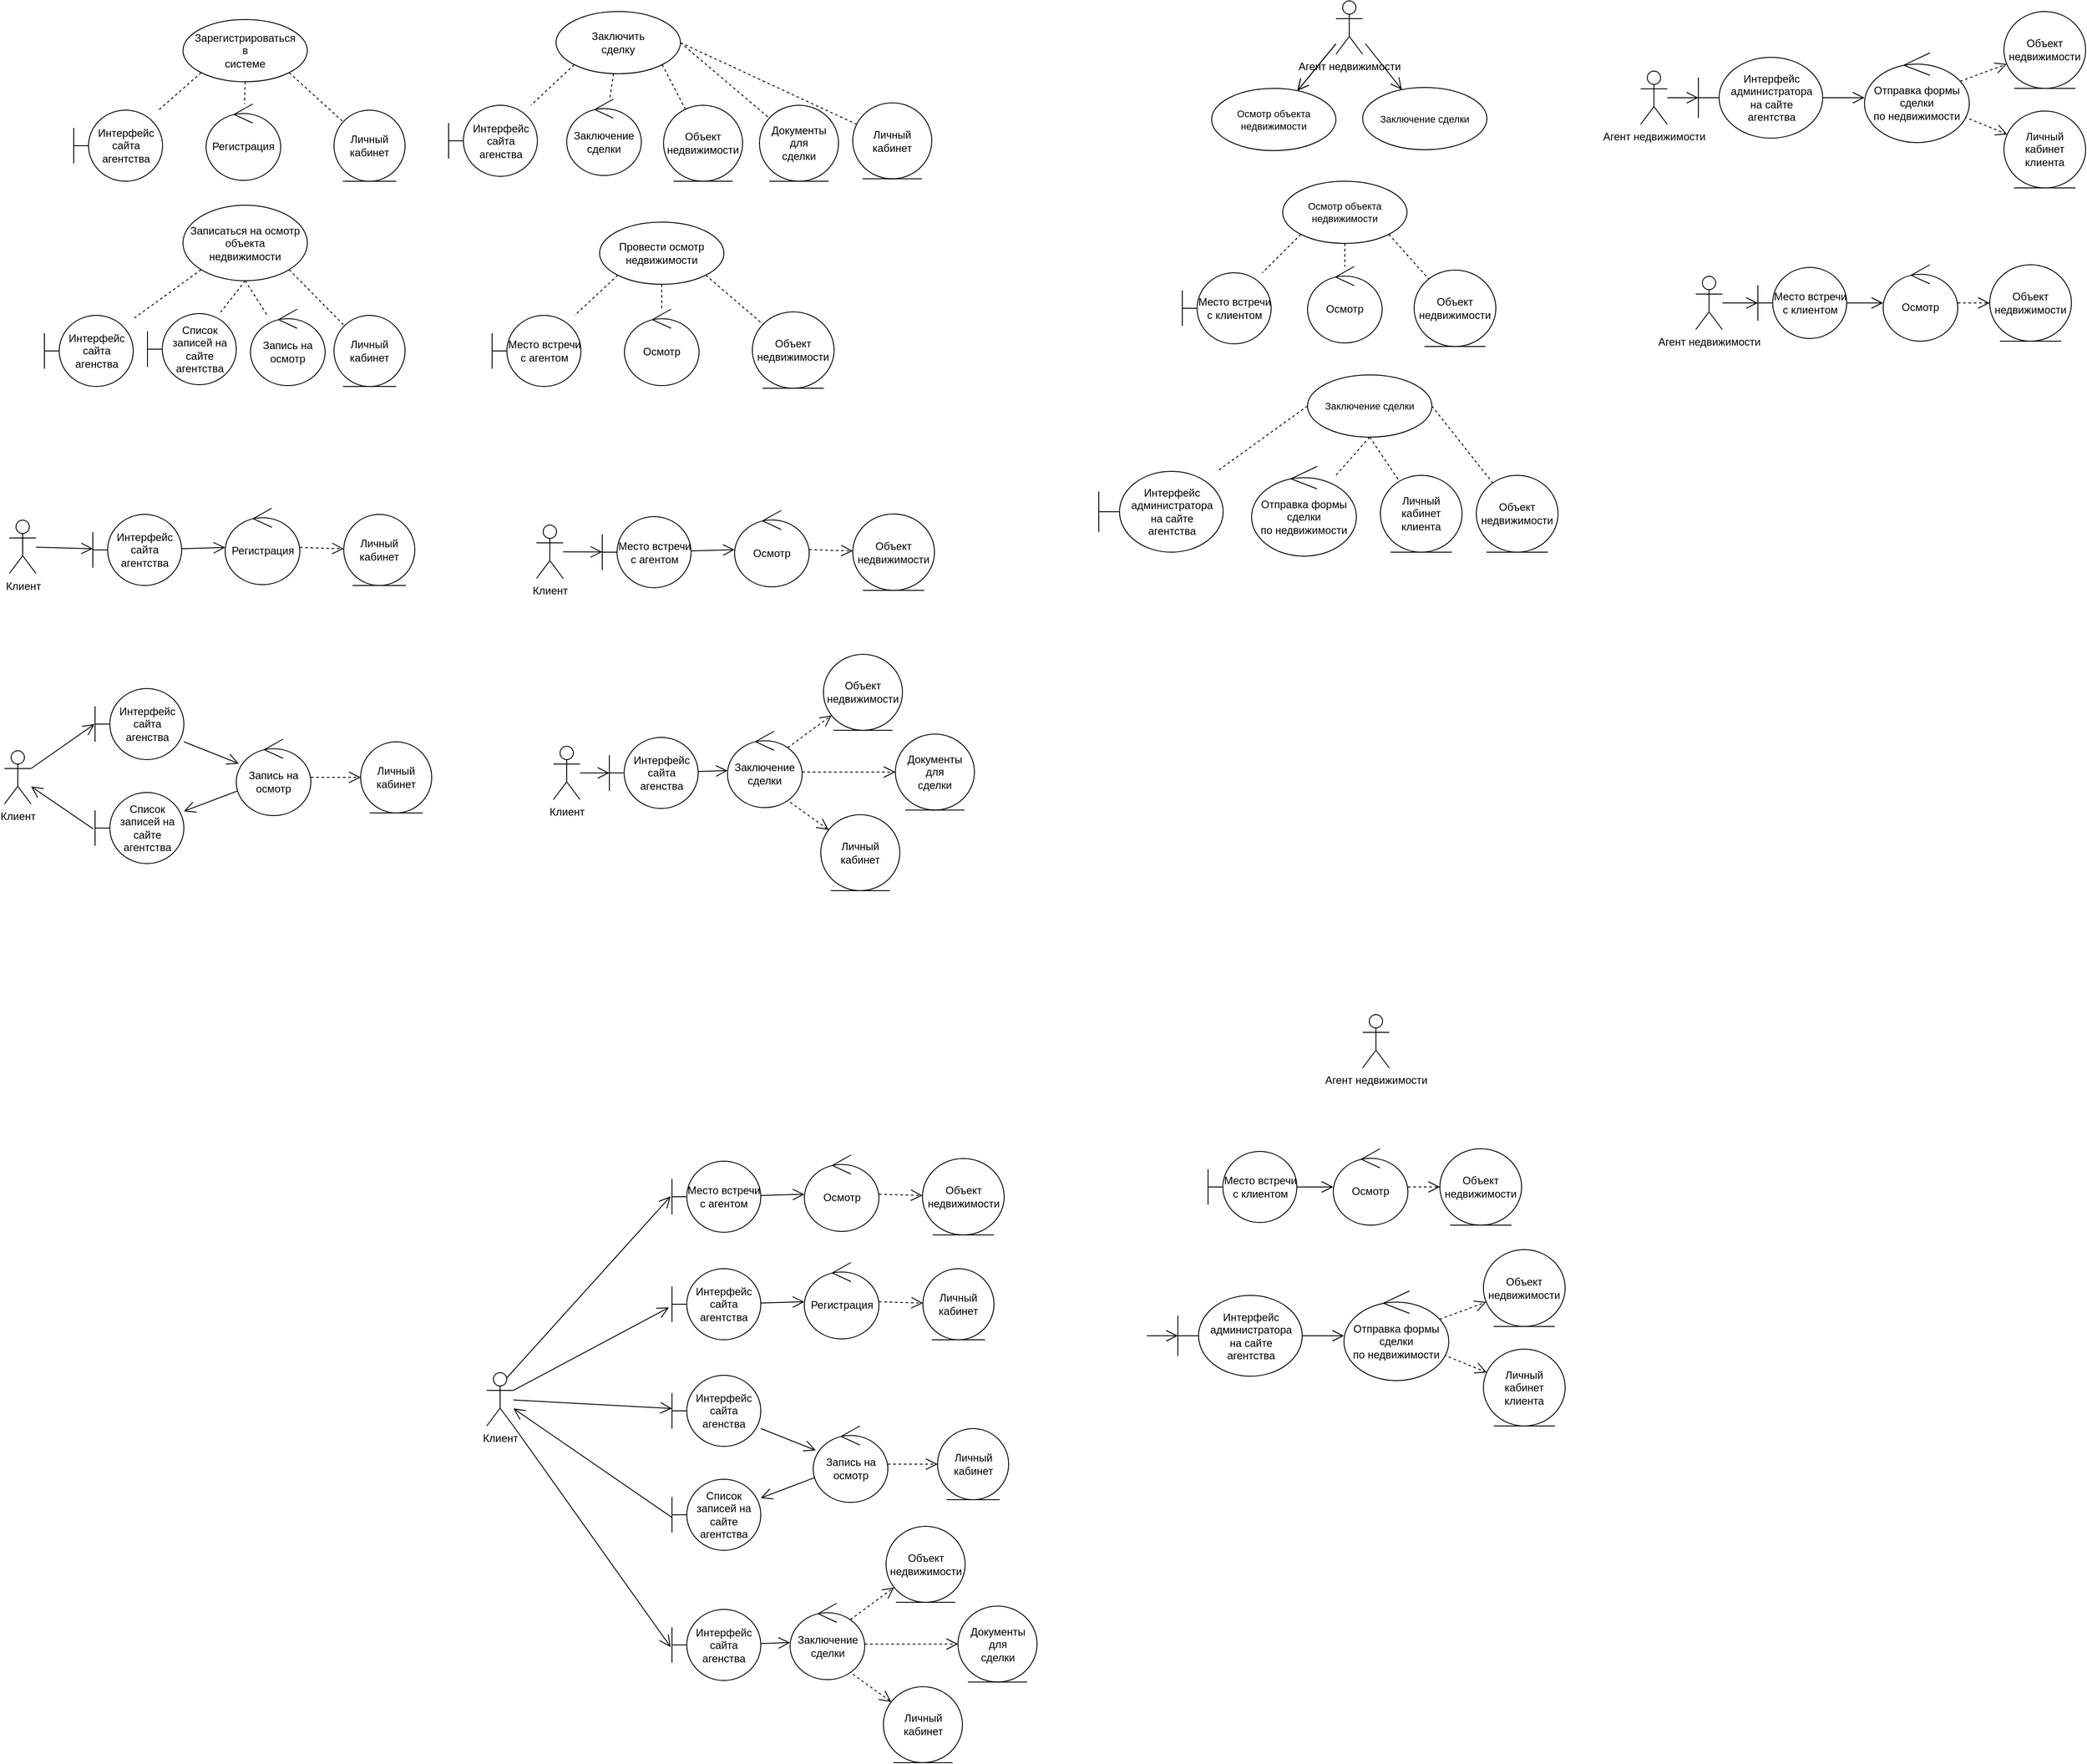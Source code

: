 <mxfile version="24.0.5" type="github">
  <diagram name="Страница — 1" id="sMpfv1vUQwmXqTF9oKSZ">
    <mxGraphModel dx="1878" dy="1185" grid="0" gridSize="10" guides="1" tooltips="1" connect="1" arrows="1" fold="1" page="1" pageScale="1" pageWidth="3300" pageHeight="4681" math="0" shadow="0">
      <root>
        <mxCell id="0" />
        <mxCell id="1" parent="0" />
        <mxCell id="YY63stGorWPtqNPKm8e1-54" value="" style="edgeStyle=none;rounded=0;orthogonalLoop=1;jettySize=auto;html=1;strokeColor=default;align=center;verticalAlign=middle;fontFamily=Helvetica;fontSize=11;fontColor=default;labelBackgroundColor=default;endArrow=open;endFill=0;strokeWidth=1;endSize=11;startSize=11;" edge="1" parent="1" source="w3AdDSWSRcpGqZ1iqoAT-1" target="YY63stGorWPtqNPKm8e1-41">
          <mxGeometry relative="1" as="geometry" />
        </mxCell>
        <mxCell id="w3AdDSWSRcpGqZ1iqoAT-1" value="Клиент" style="shape=umlActor;verticalLabelPosition=bottom;verticalAlign=top;html=1;outlineConnect=0;" parent="1" vertex="1">
          <mxGeometry x="66.5" y="615.5" width="30" height="60" as="geometry" />
        </mxCell>
        <mxCell id="YY63stGorWPtqNPKm8e1-1" value="Интерфейс&lt;div&gt;сайта&lt;/div&gt;&lt;div&gt;агентства&lt;/div&gt;" style="shape=umlBoundary;whiteSpace=wrap;html=1;" vertex="1" parent="1">
          <mxGeometry x="139" y="154" width="100" height="80" as="geometry" />
        </mxCell>
        <mxCell id="YY63stGorWPtqNPKm8e1-2" value="Личный кабинет" style="ellipse;shape=umlEntity;whiteSpace=wrap;html=1;" vertex="1" parent="1">
          <mxGeometry x="432" y="154" width="80" height="80" as="geometry" />
        </mxCell>
        <mxCell id="YY63stGorWPtqNPKm8e1-3" value="Регистрация" style="ellipse;shape=umlControl;whiteSpace=wrap;html=1;" vertex="1" parent="1">
          <mxGeometry x="288" y="147" width="84" height="86" as="geometry" />
        </mxCell>
        <mxCell id="YY63stGorWPtqNPKm8e1-24" style="edgeStyle=none;rounded=0;orthogonalLoop=1;jettySize=auto;html=1;exitX=0;exitY=1;exitDx=0;exitDy=0;dashed=1;strokeColor=default;align=center;verticalAlign=middle;fontFamily=Helvetica;fontSize=11;fontColor=default;labelBackgroundColor=default;endArrow=none;endFill=0;" edge="1" parent="1" source="YY63stGorWPtqNPKm8e1-4" target="YY63stGorWPtqNPKm8e1-21">
          <mxGeometry relative="1" as="geometry" />
        </mxCell>
        <mxCell id="YY63stGorWPtqNPKm8e1-25" style="edgeStyle=none;rounded=0;orthogonalLoop=1;jettySize=auto;html=1;exitX=0.5;exitY=1;exitDx=0;exitDy=0;dashed=1;strokeColor=default;align=center;verticalAlign=middle;fontFamily=Helvetica;fontSize=11;fontColor=default;labelBackgroundColor=default;endArrow=none;endFill=0;" edge="1" parent="1" source="YY63stGorWPtqNPKm8e1-4" target="YY63stGorWPtqNPKm8e1-23">
          <mxGeometry relative="1" as="geometry" />
        </mxCell>
        <mxCell id="YY63stGorWPtqNPKm8e1-26" style="edgeStyle=none;rounded=0;orthogonalLoop=1;jettySize=auto;html=1;exitX=1;exitY=1;exitDx=0;exitDy=0;dashed=1;strokeColor=default;align=center;verticalAlign=middle;fontFamily=Helvetica;fontSize=11;fontColor=default;labelBackgroundColor=default;endArrow=none;endFill=0;" edge="1" parent="1" source="YY63stGorWPtqNPKm8e1-4" target="YY63stGorWPtqNPKm8e1-22">
          <mxGeometry relative="1" as="geometry" />
        </mxCell>
        <mxCell id="YY63stGorWPtqNPKm8e1-4" value="Провести осмотр&lt;div&gt;недвижимости&lt;/div&gt;" style="ellipse;whiteSpace=wrap;html=1;" vertex="1" parent="1">
          <mxGeometry x="731" y="280" width="140" height="70" as="geometry" />
        </mxCell>
        <mxCell id="YY63stGorWPtqNPKm8e1-15" style="edgeStyle=none;rounded=0;orthogonalLoop=1;jettySize=auto;html=1;exitX=0;exitY=1;exitDx=0;exitDy=0;dashed=1;strokeColor=default;align=center;verticalAlign=middle;fontFamily=Helvetica;fontSize=11;fontColor=default;labelBackgroundColor=default;endArrow=none;endFill=0;" edge="1" parent="1" source="YY63stGorWPtqNPKm8e1-5" target="YY63stGorWPtqNPKm8e1-12">
          <mxGeometry relative="1" as="geometry" />
        </mxCell>
        <mxCell id="YY63stGorWPtqNPKm8e1-16" style="edgeStyle=none;rounded=0;orthogonalLoop=1;jettySize=auto;html=1;exitX=0.5;exitY=1;exitDx=0;exitDy=0;dashed=1;strokeColor=default;align=center;verticalAlign=middle;fontFamily=Helvetica;fontSize=11;fontColor=default;labelBackgroundColor=default;endArrow=none;endFill=0;" edge="1" parent="1" source="YY63stGorWPtqNPKm8e1-5" target="YY63stGorWPtqNPKm8e1-14">
          <mxGeometry relative="1" as="geometry" />
        </mxCell>
        <mxCell id="YY63stGorWPtqNPKm8e1-17" style="edgeStyle=none;rounded=0;orthogonalLoop=1;jettySize=auto;html=1;exitX=1;exitY=1;exitDx=0;exitDy=0;dashed=1;strokeColor=default;align=center;verticalAlign=middle;fontFamily=Helvetica;fontSize=11;fontColor=default;labelBackgroundColor=default;endArrow=none;endFill=0;" edge="1" parent="1" source="YY63stGorWPtqNPKm8e1-5" target="YY63stGorWPtqNPKm8e1-13">
          <mxGeometry relative="1" as="geometry" />
        </mxCell>
        <mxCell id="YY63stGorWPtqNPKm8e1-38" style="edgeStyle=none;rounded=0;orthogonalLoop=1;jettySize=auto;html=1;exitX=0.5;exitY=1;exitDx=0;exitDy=0;dashed=1;strokeColor=default;align=center;verticalAlign=middle;fontFamily=Helvetica;fontSize=11;fontColor=default;labelBackgroundColor=default;endArrow=none;endFill=0;" edge="1" parent="1" source="YY63stGorWPtqNPKm8e1-5" target="YY63stGorWPtqNPKm8e1-36">
          <mxGeometry relative="1" as="geometry" />
        </mxCell>
        <mxCell id="YY63stGorWPtqNPKm8e1-5" value="Записаться на осмотр&lt;div&gt;объекта&lt;/div&gt;&lt;div&gt;недвижимости&lt;/div&gt;" style="ellipse;whiteSpace=wrap;html=1;" vertex="1" parent="1">
          <mxGeometry x="262" y="261" width="140" height="85" as="geometry" />
        </mxCell>
        <mxCell id="YY63stGorWPtqNPKm8e1-27" style="edgeStyle=none;rounded=0;orthogonalLoop=1;jettySize=auto;html=1;exitX=0;exitY=1;exitDx=0;exitDy=0;dashed=1;strokeColor=default;align=center;verticalAlign=middle;fontFamily=Helvetica;fontSize=11;fontColor=default;labelBackgroundColor=default;endArrow=none;endFill=0;" edge="1" parent="1" source="YY63stGorWPtqNPKm8e1-6" target="YY63stGorWPtqNPKm8e1-18">
          <mxGeometry relative="1" as="geometry" />
        </mxCell>
        <mxCell id="YY63stGorWPtqNPKm8e1-28" value="" style="edgeStyle=none;rounded=0;orthogonalLoop=1;jettySize=auto;html=1;dashed=1;strokeColor=default;align=center;verticalAlign=middle;fontFamily=Helvetica;fontSize=11;fontColor=default;labelBackgroundColor=default;endArrow=none;endFill=0;" edge="1" parent="1" source="YY63stGorWPtqNPKm8e1-6" target="YY63stGorWPtqNPKm8e1-20">
          <mxGeometry relative="1" as="geometry" />
        </mxCell>
        <mxCell id="YY63stGorWPtqNPKm8e1-29" style="edgeStyle=none;rounded=0;orthogonalLoop=1;jettySize=auto;html=1;exitX=1;exitY=1;exitDx=0;exitDy=0;dashed=1;strokeColor=default;align=center;verticalAlign=middle;fontFamily=Helvetica;fontSize=11;fontColor=default;labelBackgroundColor=default;endArrow=none;endFill=0;" edge="1" parent="1" source="YY63stGorWPtqNPKm8e1-6" target="YY63stGorWPtqNPKm8e1-19">
          <mxGeometry relative="1" as="geometry" />
        </mxCell>
        <mxCell id="YY63stGorWPtqNPKm8e1-33" style="edgeStyle=none;rounded=0;orthogonalLoop=1;jettySize=auto;html=1;exitX=1;exitY=0.5;exitDx=0;exitDy=0;dashed=1;strokeColor=default;align=center;verticalAlign=middle;fontFamily=Helvetica;fontSize=11;fontColor=default;labelBackgroundColor=default;endArrow=none;endFill=0;" edge="1" parent="1" source="YY63stGorWPtqNPKm8e1-6" target="YY63stGorWPtqNPKm8e1-32">
          <mxGeometry relative="1" as="geometry" />
        </mxCell>
        <mxCell id="YY63stGorWPtqNPKm8e1-40" style="edgeStyle=none;rounded=0;orthogonalLoop=1;jettySize=auto;html=1;exitX=1;exitY=0.5;exitDx=0;exitDy=0;dashed=1;strokeColor=default;align=center;verticalAlign=middle;fontFamily=Helvetica;fontSize=11;fontColor=default;labelBackgroundColor=default;endArrow=none;endFill=0;" edge="1" parent="1" source="YY63stGorWPtqNPKm8e1-6" target="YY63stGorWPtqNPKm8e1-39">
          <mxGeometry relative="1" as="geometry" />
        </mxCell>
        <mxCell id="YY63stGorWPtqNPKm8e1-6" value="Заключить&lt;div&gt;сделку&lt;/div&gt;" style="ellipse;whiteSpace=wrap;html=1;" vertex="1" parent="1">
          <mxGeometry x="682" y="43" width="140" height="70" as="geometry" />
        </mxCell>
        <mxCell id="YY63stGorWPtqNPKm8e1-8" style="rounded=0;orthogonalLoop=1;jettySize=auto;html=1;exitX=0;exitY=1;exitDx=0;exitDy=0;dashed=1;endArrow=none;endFill=0;" edge="1" parent="1" source="YY63stGorWPtqNPKm8e1-7" target="YY63stGorWPtqNPKm8e1-1">
          <mxGeometry relative="1" as="geometry" />
        </mxCell>
        <mxCell id="YY63stGorWPtqNPKm8e1-10" style="edgeStyle=none;rounded=0;orthogonalLoop=1;jettySize=auto;html=1;exitX=0.5;exitY=1;exitDx=0;exitDy=0;dashed=1;strokeColor=default;align=center;verticalAlign=middle;fontFamily=Helvetica;fontSize=11;fontColor=default;labelBackgroundColor=default;endArrow=none;endFill=0;" edge="1" parent="1" source="YY63stGorWPtqNPKm8e1-7" target="YY63stGorWPtqNPKm8e1-3">
          <mxGeometry relative="1" as="geometry" />
        </mxCell>
        <mxCell id="YY63stGorWPtqNPKm8e1-11" style="edgeStyle=none;rounded=0;orthogonalLoop=1;jettySize=auto;html=1;exitX=1;exitY=1;exitDx=0;exitDy=0;dashed=1;strokeColor=default;align=center;verticalAlign=middle;fontFamily=Helvetica;fontSize=11;fontColor=default;labelBackgroundColor=default;endArrow=none;endFill=0;" edge="1" parent="1" source="YY63stGorWPtqNPKm8e1-7" target="YY63stGorWPtqNPKm8e1-2">
          <mxGeometry relative="1" as="geometry" />
        </mxCell>
        <mxCell id="YY63stGorWPtqNPKm8e1-7" value="Зарегистрироваться&lt;div&gt;в&lt;/div&gt;&lt;div&gt;системе&lt;/div&gt;" style="ellipse;whiteSpace=wrap;html=1;" vertex="1" parent="1">
          <mxGeometry x="262" y="52" width="140" height="70" as="geometry" />
        </mxCell>
        <mxCell id="YY63stGorWPtqNPKm8e1-12" value="Интерфейс&lt;div&gt;сайта&lt;/div&gt;&lt;div&gt;агенства&lt;/div&gt;" style="shape=umlBoundary;whiteSpace=wrap;html=1;" vertex="1" parent="1">
          <mxGeometry x="106" y="385" width="100" height="80" as="geometry" />
        </mxCell>
        <mxCell id="YY63stGorWPtqNPKm8e1-13" value="Личный кабинет" style="ellipse;shape=umlEntity;whiteSpace=wrap;html=1;" vertex="1" parent="1">
          <mxGeometry x="432" y="385" width="80" height="80" as="geometry" />
        </mxCell>
        <mxCell id="YY63stGorWPtqNPKm8e1-14" value="Запись на&lt;div&gt;осмотр&lt;/div&gt;" style="ellipse;shape=umlControl;whiteSpace=wrap;html=1;" vertex="1" parent="1">
          <mxGeometry x="338" y="378" width="84" height="86" as="geometry" />
        </mxCell>
        <mxCell id="YY63stGorWPtqNPKm8e1-18" value="Интерфейс&lt;div&gt;сайта&lt;/div&gt;&lt;div&gt;агенства&lt;/div&gt;" style="shape=umlBoundary;whiteSpace=wrap;html=1;" vertex="1" parent="1">
          <mxGeometry x="561" y="148.5" width="100" height="80" as="geometry" />
        </mxCell>
        <mxCell id="YY63stGorWPtqNPKm8e1-19" value="Объект недвижимости" style="ellipse;shape=umlEntity;whiteSpace=wrap;html=1;" vertex="1" parent="1">
          <mxGeometry x="803" y="148.5" width="89" height="85.5" as="geometry" />
        </mxCell>
        <mxCell id="YY63stGorWPtqNPKm8e1-20" value="Заключение&lt;div&gt;сделки&lt;/div&gt;" style="ellipse;shape=umlControl;whiteSpace=wrap;html=1;" vertex="1" parent="1">
          <mxGeometry x="694" y="141.5" width="84" height="86" as="geometry" />
        </mxCell>
        <mxCell id="YY63stGorWPtqNPKm8e1-21" value="Место встречи с агентом" style="shape=umlBoundary;whiteSpace=wrap;html=1;" vertex="1" parent="1">
          <mxGeometry x="610" y="385" width="100" height="80" as="geometry" />
        </mxCell>
        <mxCell id="YY63stGorWPtqNPKm8e1-22" value="Объект&lt;div&gt;недвижимости&lt;/div&gt;" style="ellipse;shape=umlEntity;whiteSpace=wrap;html=1;" vertex="1" parent="1">
          <mxGeometry x="903" y="381" width="92" height="86" as="geometry" />
        </mxCell>
        <mxCell id="YY63stGorWPtqNPKm8e1-23" value="Осмотр" style="ellipse;shape=umlControl;whiteSpace=wrap;html=1;" vertex="1" parent="1">
          <mxGeometry x="759" y="378" width="84" height="86" as="geometry" />
        </mxCell>
        <mxCell id="YY63stGorWPtqNPKm8e1-32" value="Документы&lt;div&gt;для&lt;/div&gt;&lt;div&gt;сделки&lt;/div&gt;" style="ellipse;shape=umlEntity;whiteSpace=wrap;html=1;" vertex="1" parent="1">
          <mxGeometry x="911" y="148.5" width="89" height="85.5" as="geometry" />
        </mxCell>
        <mxCell id="YY63stGorWPtqNPKm8e1-36" value="Список записей на сайте&lt;div&gt;агентства&lt;/div&gt;" style="shape=umlBoundary;whiteSpace=wrap;html=1;" vertex="1" parent="1">
          <mxGeometry x="222" y="383" width="100" height="80" as="geometry" />
        </mxCell>
        <mxCell id="YY63stGorWPtqNPKm8e1-39" value="Личный кабинет" style="ellipse;shape=umlEntity;whiteSpace=wrap;html=1;" vertex="1" parent="1">
          <mxGeometry x="1016" y="145.75" width="89" height="85.5" as="geometry" />
        </mxCell>
        <mxCell id="YY63stGorWPtqNPKm8e1-55" value="" style="edgeStyle=none;rounded=0;orthogonalLoop=1;jettySize=auto;html=1;strokeColor=default;strokeWidth=1;align=center;verticalAlign=middle;fontFamily=Helvetica;fontSize=11;fontColor=default;labelBackgroundColor=default;startSize=11;endArrow=open;endFill=0;endSize=11;" edge="1" parent="1" source="YY63stGorWPtqNPKm8e1-41" target="YY63stGorWPtqNPKm8e1-43">
          <mxGeometry relative="1" as="geometry" />
        </mxCell>
        <mxCell id="YY63stGorWPtqNPKm8e1-41" value="Интерфейс&lt;div&gt;сайта&lt;/div&gt;&lt;div&gt;агентства&lt;/div&gt;" style="shape=umlBoundary;whiteSpace=wrap;html=1;" vertex="1" parent="1">
          <mxGeometry x="160.5" y="609" width="100" height="80" as="geometry" />
        </mxCell>
        <mxCell id="YY63stGorWPtqNPKm8e1-42" value="Личный кабинет" style="ellipse;shape=umlEntity;whiteSpace=wrap;html=1;" vertex="1" parent="1">
          <mxGeometry x="443" y="609" width="80" height="80" as="geometry" />
        </mxCell>
        <mxCell id="YY63stGorWPtqNPKm8e1-56" value="" style="edgeStyle=none;rounded=0;orthogonalLoop=1;jettySize=auto;html=1;strokeColor=default;strokeWidth=1;align=center;verticalAlign=middle;fontFamily=Helvetica;fontSize=11;fontColor=default;labelBackgroundColor=default;startSize=11;endArrow=open;endFill=0;endSize=11;dashed=1;" edge="1" parent="1" source="YY63stGorWPtqNPKm8e1-43" target="YY63stGorWPtqNPKm8e1-42">
          <mxGeometry relative="1" as="geometry" />
        </mxCell>
        <mxCell id="YY63stGorWPtqNPKm8e1-43" value="Регистрация" style="ellipse;shape=umlControl;whiteSpace=wrap;html=1;" vertex="1" parent="1">
          <mxGeometry x="309.5" y="602" width="84" height="86" as="geometry" />
        </mxCell>
        <mxCell id="YY63stGorWPtqNPKm8e1-47" value="Клиент" style="shape=umlActor;verticalLabelPosition=bottom;verticalAlign=top;html=1;outlineConnect=0;" vertex="1" parent="1">
          <mxGeometry x="61" y="875" width="30" height="60" as="geometry" />
        </mxCell>
        <mxCell id="YY63stGorWPtqNPKm8e1-58" value="" style="edgeStyle=none;rounded=0;orthogonalLoop=1;jettySize=auto;html=1;strokeColor=default;strokeWidth=1;align=center;verticalAlign=middle;fontFamily=Helvetica;fontSize=11;fontColor=default;labelBackgroundColor=default;startSize=11;endArrow=open;endFill=0;endSize=11;" edge="1" parent="1" source="YY63stGorWPtqNPKm8e1-49" target="YY63stGorWPtqNPKm8e1-51">
          <mxGeometry relative="1" as="geometry" />
        </mxCell>
        <mxCell id="YY63stGorWPtqNPKm8e1-49" value="Интерфейс&lt;div&gt;сайта&lt;/div&gt;&lt;div&gt;агенства&lt;/div&gt;" style="shape=umlBoundary;whiteSpace=wrap;html=1;" vertex="1" parent="1">
          <mxGeometry x="163" y="805" width="100" height="80" as="geometry" />
        </mxCell>
        <mxCell id="YY63stGorWPtqNPKm8e1-50" value="Личный кабинет" style="ellipse;shape=umlEntity;whiteSpace=wrap;html=1;" vertex="1" parent="1">
          <mxGeometry x="462" y="865" width="80" height="80" as="geometry" />
        </mxCell>
        <mxCell id="YY63stGorWPtqNPKm8e1-59" value="" style="edgeStyle=none;rounded=0;orthogonalLoop=1;jettySize=auto;html=1;strokeColor=default;strokeWidth=1;align=center;verticalAlign=middle;fontFamily=Helvetica;fontSize=11;fontColor=default;labelBackgroundColor=default;startSize=11;endArrow=open;endFill=0;endSize=11;dashed=1;" edge="1" parent="1" source="YY63stGorWPtqNPKm8e1-51" target="YY63stGorWPtqNPKm8e1-50">
          <mxGeometry relative="1" as="geometry" />
        </mxCell>
        <mxCell id="YY63stGorWPtqNPKm8e1-60" value="" style="edgeStyle=none;rounded=0;orthogonalLoop=1;jettySize=auto;html=1;strokeColor=default;strokeWidth=1;align=center;verticalAlign=middle;fontFamily=Helvetica;fontSize=11;fontColor=default;labelBackgroundColor=default;startSize=11;endArrow=open;endFill=0;endSize=11;" edge="1" parent="1" source="YY63stGorWPtqNPKm8e1-51" target="YY63stGorWPtqNPKm8e1-52">
          <mxGeometry relative="1" as="geometry" />
        </mxCell>
        <mxCell id="YY63stGorWPtqNPKm8e1-51" value="Запись на&lt;div&gt;осмотр&lt;/div&gt;" style="ellipse;shape=umlControl;whiteSpace=wrap;html=1;" vertex="1" parent="1">
          <mxGeometry x="322" y="862" width="84" height="86" as="geometry" />
        </mxCell>
        <mxCell id="YY63stGorWPtqNPKm8e1-61" value="" style="edgeStyle=none;rounded=0;orthogonalLoop=1;jettySize=auto;html=1;strokeColor=default;strokeWidth=1;align=center;verticalAlign=middle;fontFamily=Helvetica;fontSize=11;fontColor=default;labelBackgroundColor=default;startSize=11;endArrow=open;endFill=0;endSize=11;exitX=-0.021;exitY=0.512;exitDx=0;exitDy=0;exitPerimeter=0;" edge="1" parent="1" source="YY63stGorWPtqNPKm8e1-52" target="YY63stGorWPtqNPKm8e1-47">
          <mxGeometry relative="1" as="geometry" />
        </mxCell>
        <mxCell id="YY63stGorWPtqNPKm8e1-52" value="Список записей на сайте&lt;div&gt;агентства&lt;/div&gt;" style="shape=umlBoundary;whiteSpace=wrap;html=1;" vertex="1" parent="1">
          <mxGeometry x="163" y="922" width="100" height="80" as="geometry" />
        </mxCell>
        <mxCell id="YY63stGorWPtqNPKm8e1-57" style="edgeStyle=none;rounded=0;orthogonalLoop=1;jettySize=auto;html=1;exitX=1;exitY=0.333;exitDx=0;exitDy=0;exitPerimeter=0;entryX=-0.006;entryY=0.5;entryDx=0;entryDy=0;entryPerimeter=0;strokeColor=default;strokeWidth=1;align=center;verticalAlign=middle;fontFamily=Helvetica;fontSize=11;fontColor=default;labelBackgroundColor=default;startSize=11;endArrow=open;endFill=0;endSize=11;" edge="1" parent="1" source="YY63stGorWPtqNPKm8e1-47" target="YY63stGorWPtqNPKm8e1-49">
          <mxGeometry relative="1" as="geometry" />
        </mxCell>
        <mxCell id="YY63stGorWPtqNPKm8e1-66" value="" style="edgeStyle=none;rounded=0;orthogonalLoop=1;jettySize=auto;html=1;strokeColor=default;strokeWidth=1;align=center;verticalAlign=middle;fontFamily=Helvetica;fontSize=11;fontColor=default;labelBackgroundColor=default;startSize=11;endArrow=open;endFill=0;endSize=11;" edge="1" parent="1" source="YY63stGorWPtqNPKm8e1-62" target="YY63stGorWPtqNPKm8e1-63">
          <mxGeometry relative="1" as="geometry" />
        </mxCell>
        <mxCell id="YY63stGorWPtqNPKm8e1-62" value="Клиент" style="shape=umlActor;verticalLabelPosition=bottom;verticalAlign=top;html=1;outlineConnect=0;" vertex="1" parent="1">
          <mxGeometry x="660" y="621" width="30" height="60" as="geometry" />
        </mxCell>
        <mxCell id="YY63stGorWPtqNPKm8e1-67" value="" style="edgeStyle=none;rounded=0;orthogonalLoop=1;jettySize=auto;html=1;strokeColor=default;strokeWidth=1;align=center;verticalAlign=middle;fontFamily=Helvetica;fontSize=11;fontColor=default;labelBackgroundColor=default;startSize=11;endArrow=open;endFill=0;endSize=11;" edge="1" parent="1" source="YY63stGorWPtqNPKm8e1-63" target="YY63stGorWPtqNPKm8e1-65">
          <mxGeometry relative="1" as="geometry" />
        </mxCell>
        <mxCell id="YY63stGorWPtqNPKm8e1-63" value="Место встречи с агентом" style="shape=umlBoundary;whiteSpace=wrap;html=1;" vertex="1" parent="1">
          <mxGeometry x="734" y="611.5" width="100" height="80" as="geometry" />
        </mxCell>
        <mxCell id="YY63stGorWPtqNPKm8e1-64" value="Объект&lt;div&gt;недвижимости&lt;/div&gt;" style="ellipse;shape=umlEntity;whiteSpace=wrap;html=1;" vertex="1" parent="1">
          <mxGeometry x="1016" y="608.5" width="92" height="86" as="geometry" />
        </mxCell>
        <mxCell id="YY63stGorWPtqNPKm8e1-68" value="" style="edgeStyle=none;rounded=0;orthogonalLoop=1;jettySize=auto;html=1;strokeColor=default;strokeWidth=1;align=center;verticalAlign=middle;fontFamily=Helvetica;fontSize=11;fontColor=default;labelBackgroundColor=default;startSize=11;endArrow=open;endFill=0;endSize=11;dashed=1;" edge="1" parent="1" source="YY63stGorWPtqNPKm8e1-65" target="YY63stGorWPtqNPKm8e1-64">
          <mxGeometry relative="1" as="geometry" />
        </mxCell>
        <mxCell id="YY63stGorWPtqNPKm8e1-65" value="Осмотр" style="ellipse;shape=umlControl;whiteSpace=wrap;html=1;" vertex="1" parent="1">
          <mxGeometry x="883" y="604.5" width="84" height="86" as="geometry" />
        </mxCell>
        <mxCell id="YY63stGorWPtqNPKm8e1-77" value="" style="edgeStyle=none;rounded=0;orthogonalLoop=1;jettySize=auto;html=1;strokeColor=default;strokeWidth=1;align=center;verticalAlign=middle;fontFamily=Helvetica;fontSize=11;fontColor=default;labelBackgroundColor=default;startSize=11;endArrow=open;endFill=0;endSize=11;" edge="1" parent="1" source="YY63stGorWPtqNPKm8e1-69" target="YY63stGorWPtqNPKm8e1-71">
          <mxGeometry relative="1" as="geometry" />
        </mxCell>
        <mxCell id="YY63stGorWPtqNPKm8e1-69" value="Интерфейс&lt;div&gt;сайта&lt;/div&gt;&lt;div&gt;агенства&lt;/div&gt;" style="shape=umlBoundary;whiteSpace=wrap;html=1;" vertex="1" parent="1">
          <mxGeometry x="742" y="860" width="100" height="80" as="geometry" />
        </mxCell>
        <mxCell id="YY63stGorWPtqNPKm8e1-70" value="Объект недвижимости" style="ellipse;shape=umlEntity;whiteSpace=wrap;html=1;" vertex="1" parent="1">
          <mxGeometry x="983" y="766.5" width="89" height="85.5" as="geometry" />
        </mxCell>
        <mxCell id="YY63stGorWPtqNPKm8e1-71" value="Заключение&lt;div&gt;сделки&lt;/div&gt;" style="ellipse;shape=umlControl;whiteSpace=wrap;html=1;" vertex="1" parent="1">
          <mxGeometry x="875" y="853" width="84" height="86" as="geometry" />
        </mxCell>
        <mxCell id="YY63stGorWPtqNPKm8e1-72" value="Документы&lt;div&gt;для&lt;/div&gt;&lt;div&gt;сделки&lt;/div&gt;" style="ellipse;shape=umlEntity;whiteSpace=wrap;html=1;" vertex="1" parent="1">
          <mxGeometry x="1064" y="856.25" width="89" height="85.5" as="geometry" />
        </mxCell>
        <mxCell id="YY63stGorWPtqNPKm8e1-73" value="Личный кабинет" style="ellipse;shape=umlEntity;whiteSpace=wrap;html=1;" vertex="1" parent="1">
          <mxGeometry x="980" y="947" width="89" height="85.5" as="geometry" />
        </mxCell>
        <mxCell id="YY63stGorWPtqNPKm8e1-76" value="" style="edgeStyle=none;rounded=0;orthogonalLoop=1;jettySize=auto;html=1;strokeColor=default;strokeWidth=1;align=center;verticalAlign=middle;fontFamily=Helvetica;fontSize=11;fontColor=default;labelBackgroundColor=default;startSize=11;endArrow=open;endFill=0;endSize=11;" edge="1" parent="1" source="YY63stGorWPtqNPKm8e1-75" target="YY63stGorWPtqNPKm8e1-69">
          <mxGeometry relative="1" as="geometry" />
        </mxCell>
        <mxCell id="YY63stGorWPtqNPKm8e1-75" value="Клиент" style="shape=umlActor;verticalLabelPosition=bottom;verticalAlign=top;html=1;outlineConnect=0;" vertex="1" parent="1">
          <mxGeometry x="679" y="870" width="30" height="60" as="geometry" />
        </mxCell>
        <mxCell id="YY63stGorWPtqNPKm8e1-80" value="" style="edgeStyle=none;rounded=0;orthogonalLoop=1;jettySize=auto;html=1;strokeColor=default;strokeWidth=1;align=center;verticalAlign=middle;fontFamily=Helvetica;fontSize=11;fontColor=default;labelBackgroundColor=default;startSize=11;endArrow=open;endFill=0;endSize=11;dashed=1;" edge="1" parent="1" target="YY63stGorWPtqNPKm8e1-72">
          <mxGeometry relative="1" as="geometry">
            <mxPoint x="959" y="899" as="sourcePoint" />
            <mxPoint x="1008" y="901" as="targetPoint" />
          </mxGeometry>
        </mxCell>
        <mxCell id="YY63stGorWPtqNPKm8e1-81" value="" style="edgeStyle=none;rounded=0;orthogonalLoop=1;jettySize=auto;html=1;strokeColor=default;strokeWidth=1;align=center;verticalAlign=middle;fontFamily=Helvetica;fontSize=11;fontColor=default;labelBackgroundColor=default;startSize=11;endArrow=open;endFill=0;endSize=11;dashed=1;exitX=0.807;exitY=0.216;exitDx=0;exitDy=0;exitPerimeter=0;" edge="1" parent="1" source="YY63stGorWPtqNPKm8e1-71" target="YY63stGorWPtqNPKm8e1-70">
          <mxGeometry relative="1" as="geometry">
            <mxPoint x="969" y="909" as="sourcePoint" />
            <mxPoint x="1074" y="909" as="targetPoint" />
          </mxGeometry>
        </mxCell>
        <mxCell id="YY63stGorWPtqNPKm8e1-82" value="" style="edgeStyle=none;rounded=0;orthogonalLoop=1;jettySize=auto;html=1;strokeColor=default;strokeWidth=1;align=center;verticalAlign=middle;fontFamily=Helvetica;fontSize=11;fontColor=default;labelBackgroundColor=default;startSize=11;endArrow=open;endFill=0;endSize=11;dashed=1;exitX=0.841;exitY=0.93;exitDx=0;exitDy=0;exitPerimeter=0;" edge="1" parent="1" source="YY63stGorWPtqNPKm8e1-71" target="YY63stGorWPtqNPKm8e1-73">
          <mxGeometry relative="1" as="geometry">
            <mxPoint x="953" y="882" as="sourcePoint" />
            <mxPoint x="1002" y="845" as="targetPoint" />
          </mxGeometry>
        </mxCell>
        <mxCell id="YY63stGorWPtqNPKm8e1-87" value="" style="edgeStyle=none;rounded=0;orthogonalLoop=1;jettySize=auto;html=1;strokeColor=default;strokeWidth=1;align=center;verticalAlign=middle;fontFamily=Helvetica;fontSize=11;fontColor=default;labelBackgroundColor=default;startSize=11;endArrow=open;endFill=0;endSize=11;" edge="1" parent="1" source="YY63stGorWPtqNPKm8e1-83" target="YY63stGorWPtqNPKm8e1-85">
          <mxGeometry relative="1" as="geometry" />
        </mxCell>
        <mxCell id="YY63stGorWPtqNPKm8e1-88" value="" style="edgeStyle=none;rounded=0;orthogonalLoop=1;jettySize=auto;html=1;strokeColor=default;strokeWidth=1;align=center;verticalAlign=middle;fontFamily=Helvetica;fontSize=11;fontColor=default;labelBackgroundColor=default;startSize=11;endArrow=open;endFill=0;endSize=11;" edge="1" parent="1" source="YY63stGorWPtqNPKm8e1-83" target="YY63stGorWPtqNPKm8e1-85">
          <mxGeometry relative="1" as="geometry" />
        </mxCell>
        <mxCell id="YY63stGorWPtqNPKm8e1-83" value="Агент недвижимости" style="shape=umlActor;verticalLabelPosition=bottom;verticalAlign=top;html=1;outlineConnect=0;" vertex="1" parent="1">
          <mxGeometry x="1560" y="31" width="30" height="60" as="geometry" />
        </mxCell>
        <mxCell id="YY63stGorWPtqNPKm8e1-84" value="Заключение сделки" style="ellipse;whiteSpace=wrap;html=1;fontFamily=Helvetica;fontSize=11;fontColor=default;labelBackgroundColor=default;" vertex="1" parent="1">
          <mxGeometry x="1590" y="128.5" width="140" height="70" as="geometry" />
        </mxCell>
        <mxCell id="YY63stGorWPtqNPKm8e1-85" value="Осмотр объекта&lt;div&gt;недвижимости&lt;/div&gt;" style="ellipse;whiteSpace=wrap;html=1;fontFamily=Helvetica;fontSize=11;fontColor=default;labelBackgroundColor=default;" vertex="1" parent="1">
          <mxGeometry x="1420" y="129.5" width="140" height="70" as="geometry" />
        </mxCell>
        <mxCell id="YY63stGorWPtqNPKm8e1-91" value="" style="edgeStyle=none;rounded=0;orthogonalLoop=1;jettySize=auto;html=1;strokeColor=default;strokeWidth=1;align=center;verticalAlign=middle;fontFamily=Helvetica;fontSize=11;fontColor=default;labelBackgroundColor=default;startSize=11;endArrow=open;endFill=0;endSize=11;" edge="1" parent="1" target="YY63stGorWPtqNPKm8e1-84">
          <mxGeometry relative="1" as="geometry">
            <mxPoint x="1593" y="79" as="sourcePoint" />
            <mxPoint x="1522" y="142" as="targetPoint" />
          </mxGeometry>
        </mxCell>
        <mxCell id="YY63stGorWPtqNPKm8e1-108" style="edgeStyle=none;rounded=0;orthogonalLoop=1;jettySize=auto;html=1;exitX=0;exitY=1;exitDx=0;exitDy=0;strokeColor=default;strokeWidth=1;align=center;verticalAlign=middle;fontFamily=Helvetica;fontSize=11;fontColor=default;labelBackgroundColor=default;startSize=11;endArrow=none;endFill=0;endSize=11;dashed=1;" edge="1" parent="1" source="YY63stGorWPtqNPKm8e1-92" target="YY63stGorWPtqNPKm8e1-94">
          <mxGeometry relative="1" as="geometry" />
        </mxCell>
        <mxCell id="YY63stGorWPtqNPKm8e1-110" style="edgeStyle=none;rounded=0;orthogonalLoop=1;jettySize=auto;html=1;exitX=0.5;exitY=1;exitDx=0;exitDy=0;dashed=1;strokeColor=default;strokeWidth=1;align=center;verticalAlign=middle;fontFamily=Helvetica;fontSize=11;fontColor=default;labelBackgroundColor=default;startSize=11;endArrow=none;endFill=0;endSize=11;" edge="1" parent="1" source="YY63stGorWPtqNPKm8e1-92" target="YY63stGorWPtqNPKm8e1-96">
          <mxGeometry relative="1" as="geometry" />
        </mxCell>
        <mxCell id="YY63stGorWPtqNPKm8e1-111" style="edgeStyle=none;rounded=0;orthogonalLoop=1;jettySize=auto;html=1;exitX=1;exitY=1;exitDx=0;exitDy=0;dashed=1;strokeColor=default;strokeWidth=1;align=center;verticalAlign=middle;fontFamily=Helvetica;fontSize=11;fontColor=default;labelBackgroundColor=default;startSize=11;endArrow=none;endFill=0;endSize=11;" edge="1" parent="1" source="YY63stGorWPtqNPKm8e1-92" target="YY63stGorWPtqNPKm8e1-95">
          <mxGeometry relative="1" as="geometry" />
        </mxCell>
        <mxCell id="YY63stGorWPtqNPKm8e1-92" value="Осмотр объекта&lt;div&gt;недвижимости&lt;/div&gt;" style="ellipse;whiteSpace=wrap;html=1;fontFamily=Helvetica;fontSize=11;fontColor=default;labelBackgroundColor=default;" vertex="1" parent="1">
          <mxGeometry x="1500" y="234" width="140" height="70" as="geometry" />
        </mxCell>
        <mxCell id="YY63stGorWPtqNPKm8e1-117" style="edgeStyle=none;rounded=0;orthogonalLoop=1;jettySize=auto;html=1;exitX=0;exitY=0.5;exitDx=0;exitDy=0;dashed=1;strokeColor=default;strokeWidth=1;align=center;verticalAlign=middle;fontFamily=Helvetica;fontSize=11;fontColor=default;labelBackgroundColor=default;startSize=11;endArrow=none;endFill=0;endSize=11;" edge="1" parent="1" source="YY63stGorWPtqNPKm8e1-93" target="YY63stGorWPtqNPKm8e1-113">
          <mxGeometry relative="1" as="geometry" />
        </mxCell>
        <mxCell id="YY63stGorWPtqNPKm8e1-118" style="edgeStyle=none;rounded=0;orthogonalLoop=1;jettySize=auto;html=1;exitX=0.5;exitY=1;exitDx=0;exitDy=0;dashed=1;strokeColor=default;strokeWidth=1;align=center;verticalAlign=middle;fontFamily=Helvetica;fontSize=11;fontColor=default;labelBackgroundColor=default;startSize=11;endArrow=none;endFill=0;endSize=11;" edge="1" parent="1" source="YY63stGorWPtqNPKm8e1-93" target="YY63stGorWPtqNPKm8e1-114">
          <mxGeometry relative="1" as="geometry" />
        </mxCell>
        <mxCell id="YY63stGorWPtqNPKm8e1-119" style="edgeStyle=none;rounded=0;orthogonalLoop=1;jettySize=auto;html=1;exitX=0.5;exitY=1;exitDx=0;exitDy=0;dashed=1;strokeColor=default;strokeWidth=1;align=center;verticalAlign=middle;fontFamily=Helvetica;fontSize=11;fontColor=default;labelBackgroundColor=default;startSize=11;endArrow=none;endFill=0;endSize=11;" edge="1" parent="1" source="YY63stGorWPtqNPKm8e1-93" target="YY63stGorWPtqNPKm8e1-116">
          <mxGeometry relative="1" as="geometry" />
        </mxCell>
        <mxCell id="YY63stGorWPtqNPKm8e1-120" style="edgeStyle=none;rounded=0;orthogonalLoop=1;jettySize=auto;html=1;exitX=1;exitY=0.5;exitDx=0;exitDy=0;dashed=1;strokeColor=default;strokeWidth=1;align=center;verticalAlign=middle;fontFamily=Helvetica;fontSize=11;fontColor=default;labelBackgroundColor=default;startSize=11;endArrow=none;endFill=0;endSize=11;" edge="1" parent="1" source="YY63stGorWPtqNPKm8e1-93" target="YY63stGorWPtqNPKm8e1-115">
          <mxGeometry relative="1" as="geometry" />
        </mxCell>
        <mxCell id="YY63stGorWPtqNPKm8e1-93" value="Заключение сделки" style="ellipse;whiteSpace=wrap;html=1;fontFamily=Helvetica;fontSize=11;fontColor=default;labelBackgroundColor=default;" vertex="1" parent="1">
          <mxGeometry x="1528" y="452" width="140" height="70" as="geometry" />
        </mxCell>
        <mxCell id="YY63stGorWPtqNPKm8e1-94" value="Место встречи с клиентом" style="shape=umlBoundary;whiteSpace=wrap;html=1;" vertex="1" parent="1">
          <mxGeometry x="1387" y="337" width="100" height="80" as="geometry" />
        </mxCell>
        <mxCell id="YY63stGorWPtqNPKm8e1-95" value="Объект&lt;div&gt;недвижимости&lt;/div&gt;" style="ellipse;shape=umlEntity;whiteSpace=wrap;html=1;" vertex="1" parent="1">
          <mxGeometry x="1648" y="334" width="92" height="86" as="geometry" />
        </mxCell>
        <mxCell id="YY63stGorWPtqNPKm8e1-96" value="Осмотр" style="ellipse;shape=umlControl;whiteSpace=wrap;html=1;" vertex="1" parent="1">
          <mxGeometry x="1528" y="330" width="84" height="86" as="geometry" />
        </mxCell>
        <mxCell id="YY63stGorWPtqNPKm8e1-102" value="" style="edgeStyle=none;rounded=0;orthogonalLoop=1;jettySize=auto;html=1;strokeColor=default;strokeWidth=1;align=center;verticalAlign=middle;fontFamily=Helvetica;fontSize=11;fontColor=default;labelBackgroundColor=default;startSize=11;endArrow=open;endFill=0;endSize=11;" edge="1" parent="1" source="YY63stGorWPtqNPKm8e1-97" target="YY63stGorWPtqNPKm8e1-99">
          <mxGeometry relative="1" as="geometry" />
        </mxCell>
        <mxCell id="YY63stGorWPtqNPKm8e1-97" value="Интерфейс&lt;div&gt;администратора&lt;/div&gt;&lt;div&gt;на сайте&lt;/div&gt;&lt;div&gt;агентства&lt;/div&gt;" style="shape=umlBoundary;whiteSpace=wrap;html=1;" vertex="1" parent="1">
          <mxGeometry x="1968" y="94.5" width="140" height="91" as="geometry" />
        </mxCell>
        <mxCell id="YY63stGorWPtqNPKm8e1-98" value="Объект&lt;div&gt;недвижимости&lt;/div&gt;" style="ellipse;shape=umlEntity;whiteSpace=wrap;html=1;" vertex="1" parent="1">
          <mxGeometry x="2312" y="43" width="92" height="86.5" as="geometry" />
        </mxCell>
        <mxCell id="YY63stGorWPtqNPKm8e1-105" value="" style="edgeStyle=none;rounded=0;orthogonalLoop=1;jettySize=auto;html=1;strokeColor=default;strokeWidth=1;align=center;verticalAlign=middle;fontFamily=Helvetica;fontSize=11;fontColor=default;labelBackgroundColor=default;startSize=11;endArrow=open;endFill=0;endSize=11;dashed=1;" edge="1" parent="1" source="YY63stGorWPtqNPKm8e1-99" target="YY63stGorWPtqNPKm8e1-103">
          <mxGeometry relative="1" as="geometry" />
        </mxCell>
        <mxCell id="YY63stGorWPtqNPKm8e1-99" value="Отправка формы сделки&lt;div&gt;по недвижимости&lt;/div&gt;" style="ellipse;shape=umlControl;whiteSpace=wrap;html=1;" vertex="1" parent="1">
          <mxGeometry x="2155" y="89.5" width="118" height="101" as="geometry" />
        </mxCell>
        <mxCell id="YY63stGorWPtqNPKm8e1-103" value="Личный кабинет клиента" style="ellipse;shape=umlEntity;whiteSpace=wrap;html=1;" vertex="1" parent="1">
          <mxGeometry x="2312" y="155" width="92" height="86.5" as="geometry" />
        </mxCell>
        <mxCell id="YY63stGorWPtqNPKm8e1-107" value="" style="edgeStyle=none;rounded=0;orthogonalLoop=1;jettySize=auto;html=1;strokeColor=default;strokeWidth=1;align=center;verticalAlign=middle;fontFamily=Helvetica;fontSize=11;fontColor=default;labelBackgroundColor=default;startSize=11;endArrow=open;endFill=0;endSize=11;exitX=0.912;exitY=0.317;exitDx=0;exitDy=0;exitPerimeter=0;dashed=1;" edge="1" parent="1" source="YY63stGorWPtqNPKm8e1-99" target="YY63stGorWPtqNPKm8e1-98">
          <mxGeometry relative="1" as="geometry">
            <mxPoint x="2277" y="171" as="sourcePoint" />
            <mxPoint x="2326" y="191" as="targetPoint" />
          </mxGeometry>
        </mxCell>
        <mxCell id="YY63stGorWPtqNPKm8e1-113" value="Интерфейс&lt;div&gt;администратора&lt;/div&gt;&lt;div&gt;на сайте&lt;/div&gt;&lt;div&gt;агентства&lt;/div&gt;" style="shape=umlBoundary;whiteSpace=wrap;html=1;" vertex="1" parent="1">
          <mxGeometry x="1293" y="560.5" width="140" height="91" as="geometry" />
        </mxCell>
        <mxCell id="YY63stGorWPtqNPKm8e1-114" value="Отправка формы сделки&lt;div&gt;по недвижимости&lt;/div&gt;" style="ellipse;shape=umlControl;whiteSpace=wrap;html=1;" vertex="1" parent="1">
          <mxGeometry x="1465" y="555" width="118" height="101" as="geometry" />
        </mxCell>
        <mxCell id="YY63stGorWPtqNPKm8e1-115" value="Объект&lt;div&gt;недвижимости&lt;/div&gt;" style="ellipse;shape=umlEntity;whiteSpace=wrap;html=1;" vertex="1" parent="1">
          <mxGeometry x="1718" y="565" width="92" height="86.5" as="geometry" />
        </mxCell>
        <mxCell id="YY63stGorWPtqNPKm8e1-116" value="Личный кабинет клиента" style="ellipse;shape=umlEntity;whiteSpace=wrap;html=1;" vertex="1" parent="1">
          <mxGeometry x="1610" y="565" width="92" height="86.5" as="geometry" />
        </mxCell>
        <mxCell id="YY63stGorWPtqNPKm8e1-123" value="" style="edgeStyle=none;rounded=0;orthogonalLoop=1;jettySize=auto;html=1;strokeColor=default;strokeWidth=1;align=center;verticalAlign=middle;fontFamily=Helvetica;fontSize=11;fontColor=default;labelBackgroundColor=default;startSize=11;endArrow=open;endFill=0;endSize=11;" edge="1" parent="1" source="YY63stGorWPtqNPKm8e1-121" target="YY63stGorWPtqNPKm8e1-97">
          <mxGeometry relative="1" as="geometry" />
        </mxCell>
        <mxCell id="YY63stGorWPtqNPKm8e1-121" value="Агент недвижимости" style="shape=umlActor;verticalLabelPosition=bottom;verticalAlign=top;html=1;outlineConnect=0;" vertex="1" parent="1">
          <mxGeometry x="1903" y="110" width="30" height="60" as="geometry" />
        </mxCell>
        <mxCell id="YY63stGorWPtqNPKm8e1-127" value="" style="edgeStyle=none;rounded=0;orthogonalLoop=1;jettySize=auto;html=1;strokeColor=default;strokeWidth=1;align=center;verticalAlign=middle;fontFamily=Helvetica;fontSize=11;fontColor=default;labelBackgroundColor=default;startSize=11;endArrow=open;endFill=0;endSize=11;" edge="1" parent="1" source="YY63stGorWPtqNPKm8e1-124" target="YY63stGorWPtqNPKm8e1-126">
          <mxGeometry relative="1" as="geometry" />
        </mxCell>
        <mxCell id="YY63stGorWPtqNPKm8e1-124" value="Место встречи с клиентом" style="shape=umlBoundary;whiteSpace=wrap;html=1;" vertex="1" parent="1">
          <mxGeometry x="2035" y="331" width="100" height="80" as="geometry" />
        </mxCell>
        <mxCell id="YY63stGorWPtqNPKm8e1-125" value="Объект&lt;div&gt;недвижимости&lt;/div&gt;" style="ellipse;shape=umlEntity;whiteSpace=wrap;html=1;" vertex="1" parent="1">
          <mxGeometry x="2296" y="328" width="92" height="86" as="geometry" />
        </mxCell>
        <mxCell id="YY63stGorWPtqNPKm8e1-128" value="" style="edgeStyle=none;rounded=0;orthogonalLoop=1;jettySize=auto;html=1;strokeColor=default;strokeWidth=1;align=center;verticalAlign=middle;fontFamily=Helvetica;fontSize=11;fontColor=default;labelBackgroundColor=default;startSize=11;endArrow=open;endFill=0;endSize=11;dashed=1;" edge="1" parent="1" source="YY63stGorWPtqNPKm8e1-126" target="YY63stGorWPtqNPKm8e1-125">
          <mxGeometry relative="1" as="geometry" />
        </mxCell>
        <mxCell id="YY63stGorWPtqNPKm8e1-126" value="Осмотр" style="ellipse;shape=umlControl;whiteSpace=wrap;html=1;" vertex="1" parent="1">
          <mxGeometry x="2176" y="328" width="84" height="86" as="geometry" />
        </mxCell>
        <mxCell id="YY63stGorWPtqNPKm8e1-130" value="" style="edgeStyle=none;rounded=0;orthogonalLoop=1;jettySize=auto;html=1;strokeColor=default;strokeWidth=1;align=center;verticalAlign=middle;fontFamily=Helvetica;fontSize=11;fontColor=default;labelBackgroundColor=default;startSize=11;endArrow=open;endFill=0;endSize=11;" edge="1" parent="1" source="YY63stGorWPtqNPKm8e1-129" target="YY63stGorWPtqNPKm8e1-124">
          <mxGeometry relative="1" as="geometry" />
        </mxCell>
        <mxCell id="YY63stGorWPtqNPKm8e1-129" value="Агент недвижимости" style="shape=umlActor;verticalLabelPosition=bottom;verticalAlign=top;html=1;outlineConnect=0;" vertex="1" parent="1">
          <mxGeometry x="1965" y="341" width="30" height="60" as="geometry" />
        </mxCell>
        <mxCell id="YY63stGorWPtqNPKm8e1-159" value="" style="edgeStyle=none;rounded=0;orthogonalLoop=1;jettySize=auto;html=1;strokeColor=default;strokeWidth=1;align=center;verticalAlign=middle;fontFamily=Helvetica;fontSize=11;fontColor=default;labelBackgroundColor=default;startSize=11;endArrow=open;endFill=0;endSize=11;" edge="1" parent="1" source="YY63stGorWPtqNPKm8e1-131" target="YY63stGorWPtqNPKm8e1-138">
          <mxGeometry relative="1" as="geometry" />
        </mxCell>
        <mxCell id="YY63stGorWPtqNPKm8e1-131" value="Клиент" style="shape=umlActor;verticalLabelPosition=bottom;verticalAlign=top;html=1;outlineConnect=0;" vertex="1" parent="1">
          <mxGeometry x="604" y="1575" width="30" height="60" as="geometry" />
        </mxCell>
        <mxCell id="YY63stGorWPtqNPKm8e1-132" value="" style="edgeStyle=none;rounded=0;orthogonalLoop=1;jettySize=auto;html=1;strokeColor=default;strokeWidth=1;align=center;verticalAlign=middle;fontFamily=Helvetica;fontSize=11;fontColor=default;labelBackgroundColor=default;startSize=11;endArrow=open;endFill=0;endSize=11;" edge="1" parent="1" source="YY63stGorWPtqNPKm8e1-133" target="YY63stGorWPtqNPKm8e1-136">
          <mxGeometry relative="1" as="geometry" />
        </mxCell>
        <mxCell id="YY63stGorWPtqNPKm8e1-133" value="Интерфейс&lt;div&gt;сайта&lt;/div&gt;&lt;div&gt;агентства&lt;/div&gt;" style="shape=umlBoundary;whiteSpace=wrap;html=1;" vertex="1" parent="1">
          <mxGeometry x="812.5" y="1458" width="100" height="80" as="geometry" />
        </mxCell>
        <mxCell id="YY63stGorWPtqNPKm8e1-134" value="Личный кабинет" style="ellipse;shape=umlEntity;whiteSpace=wrap;html=1;" vertex="1" parent="1">
          <mxGeometry x="1095" y="1458" width="80" height="80" as="geometry" />
        </mxCell>
        <mxCell id="YY63stGorWPtqNPKm8e1-135" value="" style="edgeStyle=none;rounded=0;orthogonalLoop=1;jettySize=auto;html=1;strokeColor=default;strokeWidth=1;align=center;verticalAlign=middle;fontFamily=Helvetica;fontSize=11;fontColor=default;labelBackgroundColor=default;startSize=11;endArrow=open;endFill=0;endSize=11;dashed=1;" edge="1" parent="1" source="YY63stGorWPtqNPKm8e1-136" target="YY63stGorWPtqNPKm8e1-134">
          <mxGeometry relative="1" as="geometry" />
        </mxCell>
        <mxCell id="YY63stGorWPtqNPKm8e1-136" value="Регистрация" style="ellipse;shape=umlControl;whiteSpace=wrap;html=1;" vertex="1" parent="1">
          <mxGeometry x="961.5" y="1451" width="84" height="86" as="geometry" />
        </mxCell>
        <mxCell id="YY63stGorWPtqNPKm8e1-137" value="" style="edgeStyle=none;rounded=0;orthogonalLoop=1;jettySize=auto;html=1;strokeColor=default;strokeWidth=1;align=center;verticalAlign=middle;fontFamily=Helvetica;fontSize=11;fontColor=default;labelBackgroundColor=default;startSize=11;endArrow=open;endFill=0;endSize=11;" edge="1" parent="1" source="YY63stGorWPtqNPKm8e1-138" target="YY63stGorWPtqNPKm8e1-142">
          <mxGeometry relative="1" as="geometry" />
        </mxCell>
        <mxCell id="YY63stGorWPtqNPKm8e1-138" value="Интерфейс&lt;div&gt;сайта&lt;/div&gt;&lt;div&gt;агенства&lt;/div&gt;" style="shape=umlBoundary;whiteSpace=wrap;html=1;" vertex="1" parent="1">
          <mxGeometry x="812.5" y="1578" width="100" height="80" as="geometry" />
        </mxCell>
        <mxCell id="YY63stGorWPtqNPKm8e1-139" value="Личный кабинет" style="ellipse;shape=umlEntity;whiteSpace=wrap;html=1;" vertex="1" parent="1">
          <mxGeometry x="1111.5" y="1638" width="80" height="80" as="geometry" />
        </mxCell>
        <mxCell id="YY63stGorWPtqNPKm8e1-140" value="" style="edgeStyle=none;rounded=0;orthogonalLoop=1;jettySize=auto;html=1;strokeColor=default;strokeWidth=1;align=center;verticalAlign=middle;fontFamily=Helvetica;fontSize=11;fontColor=default;labelBackgroundColor=default;startSize=11;endArrow=open;endFill=0;endSize=11;dashed=1;" edge="1" parent="1" source="YY63stGorWPtqNPKm8e1-142" target="YY63stGorWPtqNPKm8e1-139">
          <mxGeometry relative="1" as="geometry" />
        </mxCell>
        <mxCell id="YY63stGorWPtqNPKm8e1-141" value="" style="edgeStyle=none;rounded=0;orthogonalLoop=1;jettySize=auto;html=1;strokeColor=default;strokeWidth=1;align=center;verticalAlign=middle;fontFamily=Helvetica;fontSize=11;fontColor=default;labelBackgroundColor=default;startSize=11;endArrow=open;endFill=0;endSize=11;" edge="1" parent="1" source="YY63stGorWPtqNPKm8e1-142" target="YY63stGorWPtqNPKm8e1-143">
          <mxGeometry relative="1" as="geometry" />
        </mxCell>
        <mxCell id="YY63stGorWPtqNPKm8e1-142" value="Запись на&lt;div&gt;осмотр&lt;/div&gt;" style="ellipse;shape=umlControl;whiteSpace=wrap;html=1;" vertex="1" parent="1">
          <mxGeometry x="971.5" y="1635" width="84" height="86" as="geometry" />
        </mxCell>
        <mxCell id="YY63stGorWPtqNPKm8e1-143" value="Список записей на сайте&lt;div&gt;агентства&lt;/div&gt;" style="shape=umlBoundary;whiteSpace=wrap;html=1;" vertex="1" parent="1">
          <mxGeometry x="812.5" y="1695" width="100" height="80" as="geometry" />
        </mxCell>
        <mxCell id="YY63stGorWPtqNPKm8e1-144" value="" style="edgeStyle=none;rounded=0;orthogonalLoop=1;jettySize=auto;html=1;strokeColor=default;strokeWidth=1;align=center;verticalAlign=middle;fontFamily=Helvetica;fontSize=11;fontColor=default;labelBackgroundColor=default;startSize=11;endArrow=open;endFill=0;endSize=11;" edge="1" parent="1" source="YY63stGorWPtqNPKm8e1-145" target="YY63stGorWPtqNPKm8e1-148">
          <mxGeometry relative="1" as="geometry" />
        </mxCell>
        <mxCell id="YY63stGorWPtqNPKm8e1-145" value="Место встречи с агентом" style="shape=umlBoundary;whiteSpace=wrap;html=1;" vertex="1" parent="1">
          <mxGeometry x="812.5" y="1337" width="100" height="80" as="geometry" />
        </mxCell>
        <mxCell id="YY63stGorWPtqNPKm8e1-146" value="Объект&lt;div&gt;недвижимости&lt;/div&gt;" style="ellipse;shape=umlEntity;whiteSpace=wrap;html=1;" vertex="1" parent="1">
          <mxGeometry x="1094.5" y="1334" width="92" height="86" as="geometry" />
        </mxCell>
        <mxCell id="YY63stGorWPtqNPKm8e1-147" value="" style="edgeStyle=none;rounded=0;orthogonalLoop=1;jettySize=auto;html=1;strokeColor=default;strokeWidth=1;align=center;verticalAlign=middle;fontFamily=Helvetica;fontSize=11;fontColor=default;labelBackgroundColor=default;startSize=11;endArrow=open;endFill=0;endSize=11;dashed=1;" edge="1" parent="1" source="YY63stGorWPtqNPKm8e1-148" target="YY63stGorWPtqNPKm8e1-146">
          <mxGeometry relative="1" as="geometry" />
        </mxCell>
        <mxCell id="YY63stGorWPtqNPKm8e1-148" value="Осмотр" style="ellipse;shape=umlControl;whiteSpace=wrap;html=1;" vertex="1" parent="1">
          <mxGeometry x="961.5" y="1330" width="84" height="86" as="geometry" />
        </mxCell>
        <mxCell id="YY63stGorWPtqNPKm8e1-149" value="" style="edgeStyle=none;rounded=0;orthogonalLoop=1;jettySize=auto;html=1;strokeColor=default;strokeWidth=1;align=center;verticalAlign=middle;fontFamily=Helvetica;fontSize=11;fontColor=default;labelBackgroundColor=default;startSize=11;endArrow=open;endFill=0;endSize=11;" edge="1" parent="1" source="YY63stGorWPtqNPKm8e1-150" target="YY63stGorWPtqNPKm8e1-152">
          <mxGeometry relative="1" as="geometry" />
        </mxCell>
        <mxCell id="YY63stGorWPtqNPKm8e1-150" value="Интерфейс&lt;div&gt;сайта&lt;/div&gt;&lt;div&gt;агенства&lt;/div&gt;" style="shape=umlBoundary;whiteSpace=wrap;html=1;" vertex="1" parent="1">
          <mxGeometry x="812.5" y="1841.5" width="100" height="80" as="geometry" />
        </mxCell>
        <mxCell id="YY63stGorWPtqNPKm8e1-151" value="Объект недвижимости" style="ellipse;shape=umlEntity;whiteSpace=wrap;html=1;" vertex="1" parent="1">
          <mxGeometry x="1053.5" y="1748" width="89" height="85.5" as="geometry" />
        </mxCell>
        <mxCell id="YY63stGorWPtqNPKm8e1-152" value="Заключение&lt;div&gt;сделки&lt;/div&gt;" style="ellipse;shape=umlControl;whiteSpace=wrap;html=1;" vertex="1" parent="1">
          <mxGeometry x="945.5" y="1834.5" width="84" height="86" as="geometry" />
        </mxCell>
        <mxCell id="YY63stGorWPtqNPKm8e1-153" value="Документы&lt;div&gt;для&lt;/div&gt;&lt;div&gt;сделки&lt;/div&gt;" style="ellipse;shape=umlEntity;whiteSpace=wrap;html=1;" vertex="1" parent="1">
          <mxGeometry x="1134.5" y="1837.75" width="89" height="85.5" as="geometry" />
        </mxCell>
        <mxCell id="YY63stGorWPtqNPKm8e1-154" value="Личный кабинет" style="ellipse;shape=umlEntity;whiteSpace=wrap;html=1;" vertex="1" parent="1">
          <mxGeometry x="1050.5" y="1928.5" width="89" height="85.5" as="geometry" />
        </mxCell>
        <mxCell id="YY63stGorWPtqNPKm8e1-155" value="" style="edgeStyle=none;rounded=0;orthogonalLoop=1;jettySize=auto;html=1;strokeColor=default;strokeWidth=1;align=center;verticalAlign=middle;fontFamily=Helvetica;fontSize=11;fontColor=default;labelBackgroundColor=default;startSize=11;endArrow=open;endFill=0;endSize=11;dashed=1;" edge="1" parent="1" target="YY63stGorWPtqNPKm8e1-153">
          <mxGeometry relative="1" as="geometry">
            <mxPoint x="1029.5" y="1880.5" as="sourcePoint" />
            <mxPoint x="1078.5" y="1882.5" as="targetPoint" />
          </mxGeometry>
        </mxCell>
        <mxCell id="YY63stGorWPtqNPKm8e1-156" value="" style="edgeStyle=none;rounded=0;orthogonalLoop=1;jettySize=auto;html=1;strokeColor=default;strokeWidth=1;align=center;verticalAlign=middle;fontFamily=Helvetica;fontSize=11;fontColor=default;labelBackgroundColor=default;startSize=11;endArrow=open;endFill=0;endSize=11;dashed=1;exitX=0.807;exitY=0.216;exitDx=0;exitDy=0;exitPerimeter=0;" edge="1" parent="1" source="YY63stGorWPtqNPKm8e1-152" target="YY63stGorWPtqNPKm8e1-151">
          <mxGeometry relative="1" as="geometry">
            <mxPoint x="1039.5" y="1890.5" as="sourcePoint" />
            <mxPoint x="1144.5" y="1890.5" as="targetPoint" />
          </mxGeometry>
        </mxCell>
        <mxCell id="YY63stGorWPtqNPKm8e1-157" value="" style="edgeStyle=none;rounded=0;orthogonalLoop=1;jettySize=auto;html=1;strokeColor=default;strokeWidth=1;align=center;verticalAlign=middle;fontFamily=Helvetica;fontSize=11;fontColor=default;labelBackgroundColor=default;startSize=11;endArrow=open;endFill=0;endSize=11;dashed=1;exitX=0.841;exitY=0.93;exitDx=0;exitDy=0;exitPerimeter=0;" edge="1" parent="1" source="YY63stGorWPtqNPKm8e1-152" target="YY63stGorWPtqNPKm8e1-154">
          <mxGeometry relative="1" as="geometry">
            <mxPoint x="1023.5" y="1863.5" as="sourcePoint" />
            <mxPoint x="1072.5" y="1826.5" as="targetPoint" />
          </mxGeometry>
        </mxCell>
        <mxCell id="YY63stGorWPtqNPKm8e1-158" value="" style="edgeStyle=none;rounded=0;orthogonalLoop=1;jettySize=auto;html=1;strokeColor=default;strokeWidth=1;align=center;verticalAlign=middle;fontFamily=Helvetica;fontSize=11;fontColor=default;labelBackgroundColor=default;startSize=11;endArrow=open;endFill=0;endSize=11;exitX=-0.003;exitY=0.535;exitDx=0;exitDy=0;exitPerimeter=0;" edge="1" parent="1" source="YY63stGorWPtqNPKm8e1-143" target="YY63stGorWPtqNPKm8e1-131">
          <mxGeometry relative="1" as="geometry">
            <mxPoint x="923" y="1386" as="sourcePoint" />
            <mxPoint x="972" y="1384" as="targetPoint" />
          </mxGeometry>
        </mxCell>
        <mxCell id="YY63stGorWPtqNPKm8e1-160" value="" style="edgeStyle=none;rounded=0;orthogonalLoop=1;jettySize=auto;html=1;strokeColor=default;strokeWidth=1;align=center;verticalAlign=middle;fontFamily=Helvetica;fontSize=11;fontColor=default;labelBackgroundColor=default;startSize=11;endArrow=open;endFill=0;endSize=11;exitX=1;exitY=0.333;exitDx=0;exitDy=0;exitPerimeter=0;entryX=-0.034;entryY=0.545;entryDx=0;entryDy=0;entryPerimeter=0;" edge="1" parent="1" source="YY63stGorWPtqNPKm8e1-131" target="YY63stGorWPtqNPKm8e1-133">
          <mxGeometry relative="1" as="geometry">
            <mxPoint x="933" y="1396" as="sourcePoint" />
            <mxPoint x="982" y="1394" as="targetPoint" />
          </mxGeometry>
        </mxCell>
        <mxCell id="YY63stGorWPtqNPKm8e1-161" style="edgeStyle=none;rounded=0;orthogonalLoop=1;jettySize=auto;html=1;exitX=1;exitY=1;exitDx=0;exitDy=0;exitPerimeter=0;entryX=-0.015;entryY=0.529;entryDx=0;entryDy=0;entryPerimeter=0;strokeColor=default;strokeWidth=1;align=center;verticalAlign=middle;fontFamily=Helvetica;fontSize=11;fontColor=default;labelBackgroundColor=default;startSize=11;endArrow=open;endFill=0;endSize=11;" edge="1" parent="1" source="YY63stGorWPtqNPKm8e1-131" target="YY63stGorWPtqNPKm8e1-150">
          <mxGeometry relative="1" as="geometry" />
        </mxCell>
        <mxCell id="YY63stGorWPtqNPKm8e1-162" style="edgeStyle=none;rounded=0;orthogonalLoop=1;jettySize=auto;html=1;exitX=0.75;exitY=0.1;exitDx=0;exitDy=0;exitPerimeter=0;entryX=-0.015;entryY=0.494;entryDx=0;entryDy=0;entryPerimeter=0;strokeColor=default;strokeWidth=1;align=center;verticalAlign=middle;fontFamily=Helvetica;fontSize=11;fontColor=default;labelBackgroundColor=default;startSize=11;endArrow=open;endFill=0;endSize=11;" edge="1" parent="1" source="YY63stGorWPtqNPKm8e1-131" target="YY63stGorWPtqNPKm8e1-145">
          <mxGeometry relative="1" as="geometry" />
        </mxCell>
        <mxCell id="YY63stGorWPtqNPKm8e1-163" value="Агент недвижимости" style="shape=umlActor;verticalLabelPosition=bottom;verticalAlign=top;html=1;outlineConnect=0;" vertex="1" parent="1">
          <mxGeometry x="1590" y="1172" width="30" height="60" as="geometry" />
        </mxCell>
        <mxCell id="YY63stGorWPtqNPKm8e1-164" value="" style="edgeStyle=none;rounded=0;orthogonalLoop=1;jettySize=auto;html=1;strokeColor=default;strokeWidth=1;align=center;verticalAlign=middle;fontFamily=Helvetica;fontSize=11;fontColor=default;labelBackgroundColor=default;startSize=11;endArrow=open;endFill=0;endSize=11;" edge="1" parent="1" source="YY63stGorWPtqNPKm8e1-165" target="YY63stGorWPtqNPKm8e1-168">
          <mxGeometry relative="1" as="geometry" />
        </mxCell>
        <mxCell id="YY63stGorWPtqNPKm8e1-165" value="Место встречи с клиентом" style="shape=umlBoundary;whiteSpace=wrap;html=1;" vertex="1" parent="1">
          <mxGeometry x="1416" y="1326" width="100" height="80" as="geometry" />
        </mxCell>
        <mxCell id="YY63stGorWPtqNPKm8e1-166" value="Объект&lt;div&gt;недвижимости&lt;/div&gt;" style="ellipse;shape=umlEntity;whiteSpace=wrap;html=1;" vertex="1" parent="1">
          <mxGeometry x="1677" y="1323" width="92" height="86" as="geometry" />
        </mxCell>
        <mxCell id="YY63stGorWPtqNPKm8e1-167" value="" style="edgeStyle=none;rounded=0;orthogonalLoop=1;jettySize=auto;html=1;strokeColor=default;strokeWidth=1;align=center;verticalAlign=middle;fontFamily=Helvetica;fontSize=11;fontColor=default;labelBackgroundColor=default;startSize=11;endArrow=open;endFill=0;endSize=11;dashed=1;" edge="1" parent="1" source="YY63stGorWPtqNPKm8e1-168" target="YY63stGorWPtqNPKm8e1-166">
          <mxGeometry relative="1" as="geometry" />
        </mxCell>
        <mxCell id="YY63stGorWPtqNPKm8e1-168" value="Осмотр" style="ellipse;shape=umlControl;whiteSpace=wrap;html=1;" vertex="1" parent="1">
          <mxGeometry x="1557" y="1323" width="84" height="86" as="geometry" />
        </mxCell>
        <mxCell id="YY63stGorWPtqNPKm8e1-169" value="" style="edgeStyle=none;rounded=0;orthogonalLoop=1;jettySize=auto;html=1;strokeColor=default;strokeWidth=1;align=center;verticalAlign=middle;fontFamily=Helvetica;fontSize=11;fontColor=default;labelBackgroundColor=default;startSize=11;endArrow=open;endFill=0;endSize=11;" edge="1" parent="1" source="YY63stGorWPtqNPKm8e1-170" target="YY63stGorWPtqNPKm8e1-173">
          <mxGeometry relative="1" as="geometry" />
        </mxCell>
        <mxCell id="YY63stGorWPtqNPKm8e1-170" value="Интерфейс&lt;div&gt;администратора&lt;/div&gt;&lt;div&gt;на сайте&lt;/div&gt;&lt;div&gt;агентства&lt;/div&gt;" style="shape=umlBoundary;whiteSpace=wrap;html=1;" vertex="1" parent="1">
          <mxGeometry x="1382" y="1488" width="140" height="91" as="geometry" />
        </mxCell>
        <mxCell id="YY63stGorWPtqNPKm8e1-171" value="Объект&lt;div&gt;недвижимости&lt;/div&gt;" style="ellipse;shape=umlEntity;whiteSpace=wrap;html=1;" vertex="1" parent="1">
          <mxGeometry x="1726" y="1436.5" width="92" height="86.5" as="geometry" />
        </mxCell>
        <mxCell id="YY63stGorWPtqNPKm8e1-172" value="" style="edgeStyle=none;rounded=0;orthogonalLoop=1;jettySize=auto;html=1;strokeColor=default;strokeWidth=1;align=center;verticalAlign=middle;fontFamily=Helvetica;fontSize=11;fontColor=default;labelBackgroundColor=default;startSize=11;endArrow=open;endFill=0;endSize=11;dashed=1;" edge="1" parent="1" source="YY63stGorWPtqNPKm8e1-173" target="YY63stGorWPtqNPKm8e1-174">
          <mxGeometry relative="1" as="geometry" />
        </mxCell>
        <mxCell id="YY63stGorWPtqNPKm8e1-173" value="Отправка формы сделки&lt;div&gt;по недвижимости&lt;/div&gt;" style="ellipse;shape=umlControl;whiteSpace=wrap;html=1;" vertex="1" parent="1">
          <mxGeometry x="1569" y="1483" width="118" height="101" as="geometry" />
        </mxCell>
        <mxCell id="YY63stGorWPtqNPKm8e1-174" value="Личный кабинет клиента" style="ellipse;shape=umlEntity;whiteSpace=wrap;html=1;" vertex="1" parent="1">
          <mxGeometry x="1726" y="1548.5" width="92" height="86.5" as="geometry" />
        </mxCell>
        <mxCell id="YY63stGorWPtqNPKm8e1-175" value="" style="edgeStyle=none;rounded=0;orthogonalLoop=1;jettySize=auto;html=1;strokeColor=default;strokeWidth=1;align=center;verticalAlign=middle;fontFamily=Helvetica;fontSize=11;fontColor=default;labelBackgroundColor=default;startSize=11;endArrow=open;endFill=0;endSize=11;exitX=0.912;exitY=0.317;exitDx=0;exitDy=0;exitPerimeter=0;dashed=1;" edge="1" parent="1" source="YY63stGorWPtqNPKm8e1-173" target="YY63stGorWPtqNPKm8e1-171">
          <mxGeometry relative="1" as="geometry">
            <mxPoint x="1691" y="1564.5" as="sourcePoint" />
            <mxPoint x="1740" y="1584.5" as="targetPoint" />
          </mxGeometry>
        </mxCell>
        <mxCell id="YY63stGorWPtqNPKm8e1-176" value="" style="edgeStyle=none;rounded=0;orthogonalLoop=1;jettySize=auto;html=1;strokeColor=default;strokeWidth=1;align=center;verticalAlign=middle;fontFamily=Helvetica;fontSize=11;fontColor=default;labelBackgroundColor=default;startSize=11;endArrow=open;endFill=0;endSize=11;" edge="1" parent="1" target="YY63stGorWPtqNPKm8e1-170">
          <mxGeometry relative="1" as="geometry">
            <mxPoint x="1347" y="1533.5" as="sourcePoint" />
          </mxGeometry>
        </mxCell>
      </root>
    </mxGraphModel>
  </diagram>
</mxfile>
